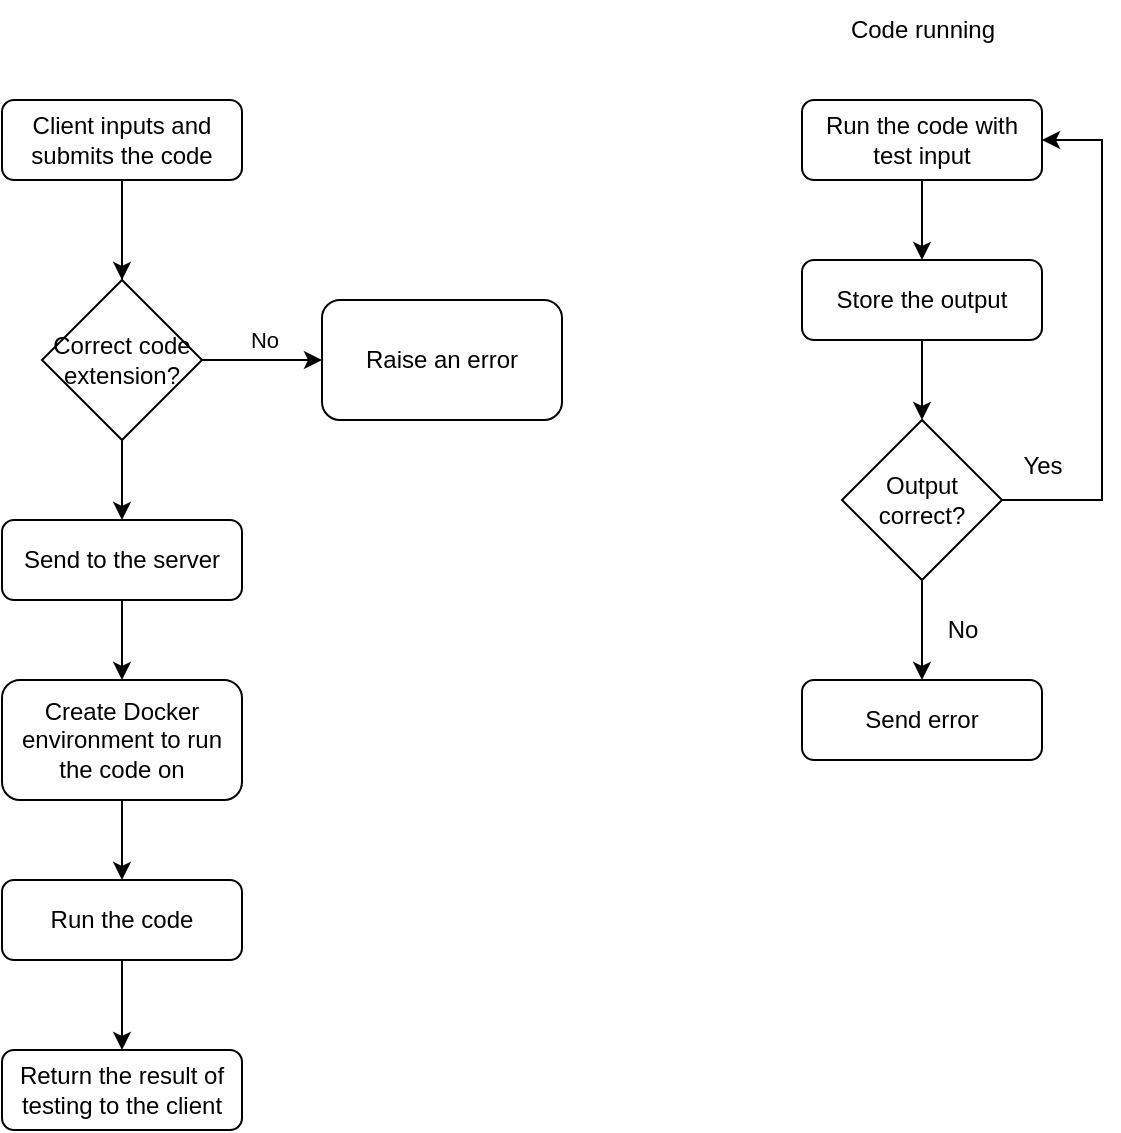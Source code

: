 <mxfile version="26.0.10">
  <diagram id="C5RBs43oDa-KdzZeNtuy" name="Page-1">
    <mxGraphModel dx="1434" dy="738" grid="1" gridSize="10" guides="1" tooltips="1" connect="1" arrows="1" fold="1" page="1" pageScale="1" pageWidth="827" pageHeight="1169" math="0" shadow="0">
      <root>
        <mxCell id="WIyWlLk6GJQsqaUBKTNV-0" />
        <mxCell id="WIyWlLk6GJQsqaUBKTNV-1" parent="WIyWlLk6GJQsqaUBKTNV-0" />
        <mxCell id="oDrARUDBT79SC8s8EYa_-2" value="" style="edgeStyle=orthogonalEdgeStyle;rounded=0;orthogonalLoop=1;jettySize=auto;html=1;" edge="1" parent="WIyWlLk6GJQsqaUBKTNV-1" source="oDrARUDBT79SC8s8EYa_-3">
          <mxGeometry relative="1" as="geometry">
            <mxPoint x="100" y="200" as="targetPoint" />
          </mxGeometry>
        </mxCell>
        <mxCell id="oDrARUDBT79SC8s8EYa_-0" value="Client inputs and submits the code" style="rounded=1;whiteSpace=wrap;html=1;" vertex="1" parent="WIyWlLk6GJQsqaUBKTNV-1">
          <mxGeometry x="40" y="90" width="120" height="40" as="geometry" />
        </mxCell>
        <mxCell id="oDrARUDBT79SC8s8EYa_-4" value="" style="edgeStyle=orthogonalEdgeStyle;rounded=0;orthogonalLoop=1;jettySize=auto;html=1;" edge="1" parent="WIyWlLk6GJQsqaUBKTNV-1" source="oDrARUDBT79SC8s8EYa_-0" target="oDrARUDBT79SC8s8EYa_-3">
          <mxGeometry relative="1" as="geometry">
            <mxPoint x="100" y="130" as="sourcePoint" />
            <mxPoint x="100" y="200" as="targetPoint" />
          </mxGeometry>
        </mxCell>
        <mxCell id="oDrARUDBT79SC8s8EYa_-6" value="" style="edgeStyle=orthogonalEdgeStyle;rounded=0;orthogonalLoop=1;jettySize=auto;html=1;" edge="1" parent="WIyWlLk6GJQsqaUBKTNV-1" source="oDrARUDBT79SC8s8EYa_-3" target="oDrARUDBT79SC8s8EYa_-5">
          <mxGeometry relative="1" as="geometry" />
        </mxCell>
        <mxCell id="oDrARUDBT79SC8s8EYa_-8" value="No" style="edgeLabel;html=1;align=center;verticalAlign=middle;resizable=0;points=[];" vertex="1" connectable="0" parent="oDrARUDBT79SC8s8EYa_-6">
          <mxGeometry x="0.033" y="-4" relative="1" as="geometry">
            <mxPoint y="-14" as="offset" />
          </mxGeometry>
        </mxCell>
        <mxCell id="oDrARUDBT79SC8s8EYa_-10" value="" style="edgeStyle=orthogonalEdgeStyle;rounded=0;orthogonalLoop=1;jettySize=auto;html=1;" edge="1" parent="WIyWlLk6GJQsqaUBKTNV-1" source="oDrARUDBT79SC8s8EYa_-3" target="oDrARUDBT79SC8s8EYa_-9">
          <mxGeometry relative="1" as="geometry" />
        </mxCell>
        <mxCell id="oDrARUDBT79SC8s8EYa_-3" value="Correct code extension?" style="rhombus;whiteSpace=wrap;html=1;" vertex="1" parent="WIyWlLk6GJQsqaUBKTNV-1">
          <mxGeometry x="60" y="180" width="80" height="80" as="geometry" />
        </mxCell>
        <mxCell id="oDrARUDBT79SC8s8EYa_-5" value="Raise an error" style="rounded=1;whiteSpace=wrap;html=1;" vertex="1" parent="WIyWlLk6GJQsqaUBKTNV-1">
          <mxGeometry x="200" y="190" width="120" height="60" as="geometry" />
        </mxCell>
        <mxCell id="oDrARUDBT79SC8s8EYa_-12" value="" style="edgeStyle=orthogonalEdgeStyle;rounded=0;orthogonalLoop=1;jettySize=auto;html=1;" edge="1" parent="WIyWlLk6GJQsqaUBKTNV-1" source="oDrARUDBT79SC8s8EYa_-9" target="oDrARUDBT79SC8s8EYa_-11">
          <mxGeometry relative="1" as="geometry" />
        </mxCell>
        <mxCell id="oDrARUDBT79SC8s8EYa_-9" value="Send to the server" style="rounded=1;whiteSpace=wrap;html=1;" vertex="1" parent="WIyWlLk6GJQsqaUBKTNV-1">
          <mxGeometry x="40" y="300" width="120" height="40" as="geometry" />
        </mxCell>
        <mxCell id="oDrARUDBT79SC8s8EYa_-14" value="" style="edgeStyle=orthogonalEdgeStyle;rounded=0;orthogonalLoop=1;jettySize=auto;html=1;" edge="1" parent="WIyWlLk6GJQsqaUBKTNV-1" source="oDrARUDBT79SC8s8EYa_-11" target="oDrARUDBT79SC8s8EYa_-13">
          <mxGeometry relative="1" as="geometry" />
        </mxCell>
        <mxCell id="oDrARUDBT79SC8s8EYa_-11" value="Create Docker environment to run the code on" style="whiteSpace=wrap;html=1;rounded=1;" vertex="1" parent="WIyWlLk6GJQsqaUBKTNV-1">
          <mxGeometry x="40" y="380" width="120" height="60" as="geometry" />
        </mxCell>
        <mxCell id="oDrARUDBT79SC8s8EYa_-39" value="" style="edgeStyle=orthogonalEdgeStyle;rounded=0;orthogonalLoop=1;jettySize=auto;html=1;" edge="1" parent="WIyWlLk6GJQsqaUBKTNV-1" source="oDrARUDBT79SC8s8EYa_-13" target="oDrARUDBT79SC8s8EYa_-38">
          <mxGeometry relative="1" as="geometry" />
        </mxCell>
        <mxCell id="oDrARUDBT79SC8s8EYa_-13" value="Run the code" style="whiteSpace=wrap;html=1;rounded=1;" vertex="1" parent="WIyWlLk6GJQsqaUBKTNV-1">
          <mxGeometry x="40" y="480" width="120" height="40" as="geometry" />
        </mxCell>
        <mxCell id="oDrARUDBT79SC8s8EYa_-18" value="Code running" style="text;html=1;align=center;verticalAlign=middle;resizable=0;points=[];autosize=1;strokeColor=none;fillColor=none;" vertex="1" parent="WIyWlLk6GJQsqaUBKTNV-1">
          <mxGeometry x="450" y="40" width="100" height="30" as="geometry" />
        </mxCell>
        <mxCell id="oDrARUDBT79SC8s8EYa_-34" value="" style="edgeStyle=orthogonalEdgeStyle;rounded=0;orthogonalLoop=1;jettySize=auto;html=1;" edge="1" parent="WIyWlLk6GJQsqaUBKTNV-1" source="oDrARUDBT79SC8s8EYa_-20" target="oDrARUDBT79SC8s8EYa_-33">
          <mxGeometry relative="1" as="geometry" />
        </mxCell>
        <mxCell id="oDrARUDBT79SC8s8EYa_-20" value="Run the code with test input" style="rounded=1;whiteSpace=wrap;html=1;" vertex="1" parent="WIyWlLk6GJQsqaUBKTNV-1">
          <mxGeometry x="440" y="90" width="120" height="40" as="geometry" />
        </mxCell>
        <mxCell id="oDrARUDBT79SC8s8EYa_-28" value="" style="edgeStyle=orthogonalEdgeStyle;rounded=0;orthogonalLoop=1;jettySize=auto;html=1;" edge="1" parent="WIyWlLk6GJQsqaUBKTNV-1" source="oDrARUDBT79SC8s8EYa_-23" target="oDrARUDBT79SC8s8EYa_-27">
          <mxGeometry relative="1" as="geometry" />
        </mxCell>
        <mxCell id="oDrARUDBT79SC8s8EYa_-40" style="edgeStyle=orthogonalEdgeStyle;rounded=0;orthogonalLoop=1;jettySize=auto;html=1;exitX=1;exitY=0.5;exitDx=0;exitDy=0;entryX=1;entryY=0.5;entryDx=0;entryDy=0;" edge="1" parent="WIyWlLk6GJQsqaUBKTNV-1" source="oDrARUDBT79SC8s8EYa_-23" target="oDrARUDBT79SC8s8EYa_-20">
          <mxGeometry relative="1" as="geometry">
            <Array as="points">
              <mxPoint x="590" y="290" />
              <mxPoint x="590" y="110" />
            </Array>
          </mxGeometry>
        </mxCell>
        <mxCell id="oDrARUDBT79SC8s8EYa_-23" value="Output correct?" style="rhombus;whiteSpace=wrap;html=1;" vertex="1" parent="WIyWlLk6GJQsqaUBKTNV-1">
          <mxGeometry x="460" y="250" width="80" height="80" as="geometry" />
        </mxCell>
        <mxCell id="oDrARUDBT79SC8s8EYa_-26" value="Yes" style="text;html=1;align=center;verticalAlign=middle;resizable=0;points=[];autosize=1;strokeColor=none;fillColor=none;" vertex="1" parent="WIyWlLk6GJQsqaUBKTNV-1">
          <mxGeometry x="540" y="258" width="40" height="30" as="geometry" />
        </mxCell>
        <mxCell id="oDrARUDBT79SC8s8EYa_-27" value="Send error" style="rounded=1;whiteSpace=wrap;html=1;" vertex="1" parent="WIyWlLk6GJQsqaUBKTNV-1">
          <mxGeometry x="440" y="380" width="120" height="40" as="geometry" />
        </mxCell>
        <mxCell id="oDrARUDBT79SC8s8EYa_-29" value="No" style="text;html=1;align=center;verticalAlign=middle;resizable=0;points=[];autosize=1;strokeColor=none;fillColor=none;" vertex="1" parent="WIyWlLk6GJQsqaUBKTNV-1">
          <mxGeometry x="500" y="340" width="40" height="30" as="geometry" />
        </mxCell>
        <mxCell id="oDrARUDBT79SC8s8EYa_-36" value="" style="edgeStyle=orthogonalEdgeStyle;rounded=0;orthogonalLoop=1;jettySize=auto;html=1;" edge="1" parent="WIyWlLk6GJQsqaUBKTNV-1" source="oDrARUDBT79SC8s8EYa_-33" target="oDrARUDBT79SC8s8EYa_-23">
          <mxGeometry relative="1" as="geometry" />
        </mxCell>
        <mxCell id="oDrARUDBT79SC8s8EYa_-33" value="Store the output" style="rounded=1;whiteSpace=wrap;html=1;" vertex="1" parent="WIyWlLk6GJQsqaUBKTNV-1">
          <mxGeometry x="440" y="170" width="120" height="40" as="geometry" />
        </mxCell>
        <mxCell id="oDrARUDBT79SC8s8EYa_-38" value="Return the result of testing to the client" style="whiteSpace=wrap;html=1;rounded=1;" vertex="1" parent="WIyWlLk6GJQsqaUBKTNV-1">
          <mxGeometry x="40" y="565" width="120" height="40" as="geometry" />
        </mxCell>
      </root>
    </mxGraphModel>
  </diagram>
</mxfile>
